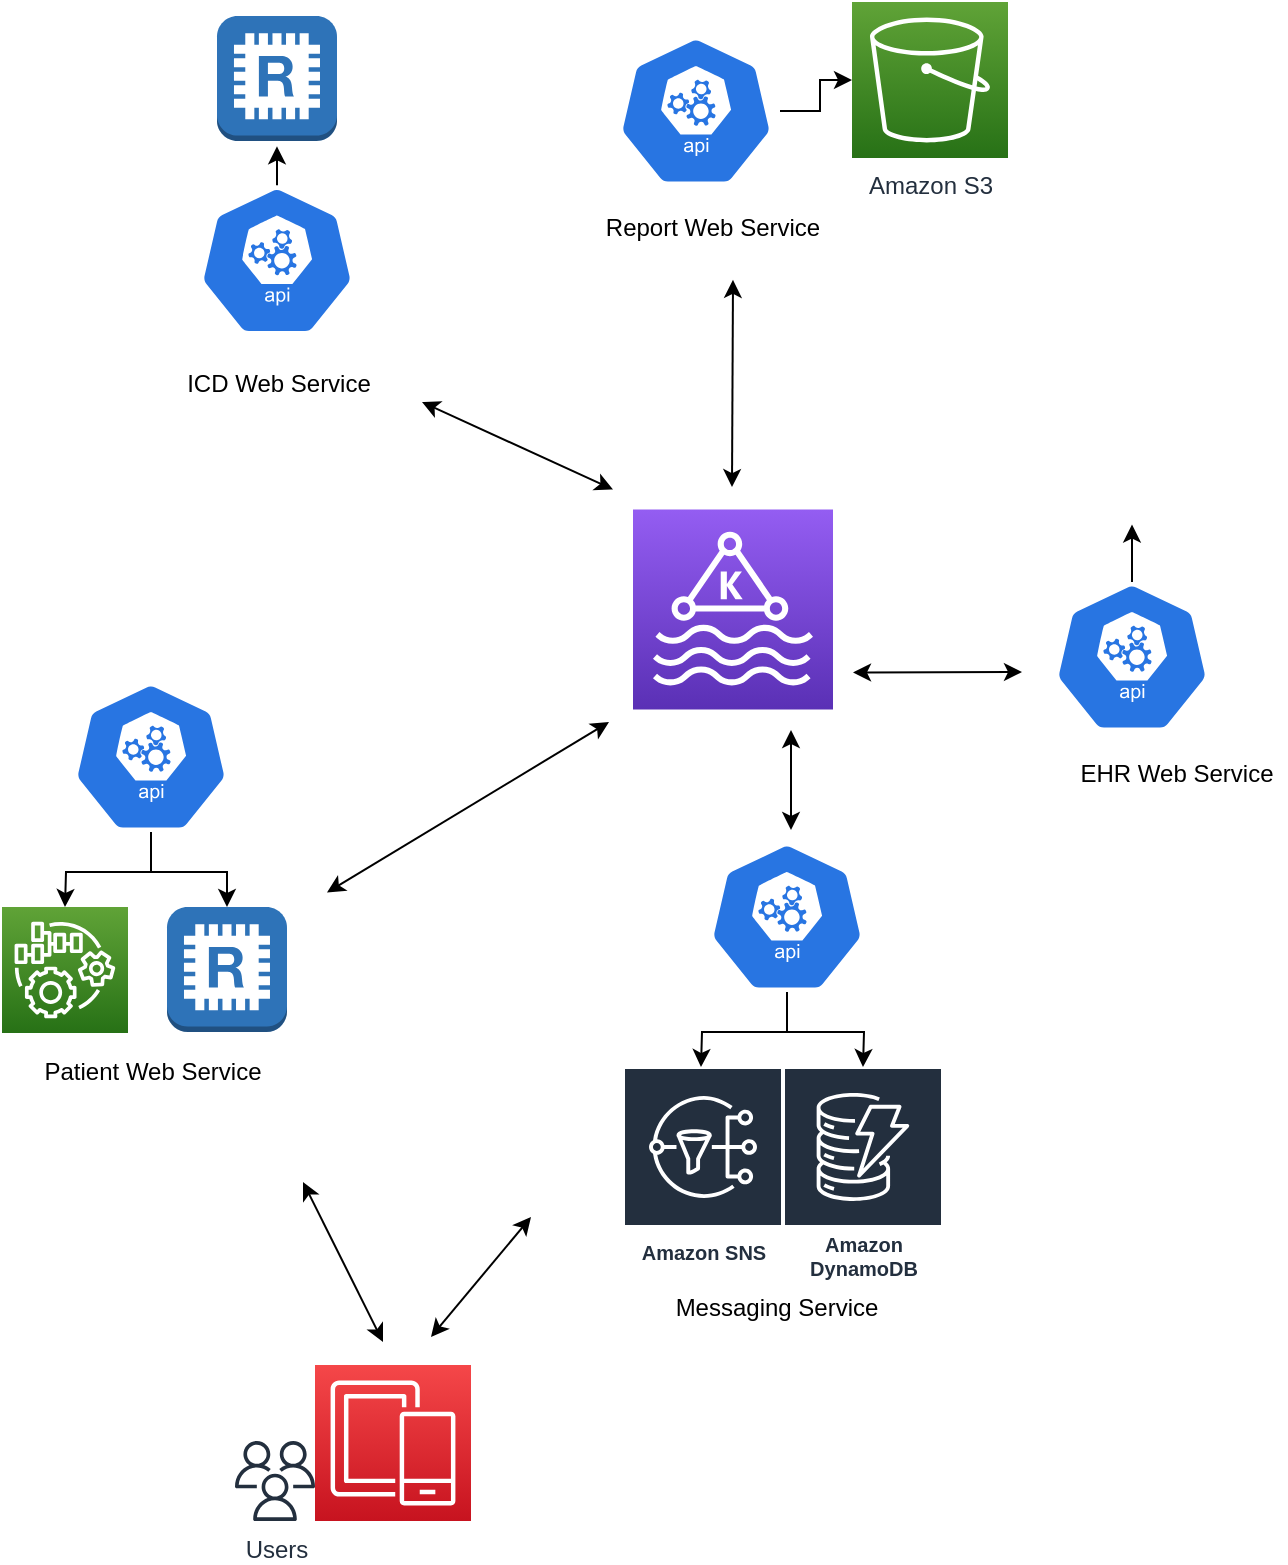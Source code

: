 <mxfile version="14.9.9" type="device"><diagram id="JgwUNMkJt02Zb5lCjaOA" name="Page-1"><mxGraphModel dx="1292" dy="1043" grid="1" gridSize="10" guides="1" tooltips="1" connect="1" arrows="1" fold="1" page="1" pageScale="1" pageWidth="850" pageHeight="1100" math="0" shadow="0"><root><mxCell id="0"/><mxCell id="1" parent="0"/><mxCell id="MmjIHwHUFs-iQrJ-emsf-2" value="Amazon S3" style="outlineConnect=0;fontColor=#232F3E;gradientColor=#60A337;gradientDirection=north;fillColor=#277116;strokeColor=#ffffff;dashed=0;verticalLabelPosition=bottom;verticalAlign=top;align=center;html=1;fontSize=12;fontStyle=0;aspect=fixed;shape=mxgraph.aws4.resourceIcon;resIcon=mxgraph.aws4.s3;labelBackgroundColor=none;" vertex="1" parent="1"><mxGeometry x="555" y="120" width="78" height="78" as="geometry"/></mxCell><mxCell id="MmjIHwHUFs-iQrJ-emsf-3" value="Users&lt;br&gt;" style="outlineConnect=0;fontColor=#232F3E;gradientColor=none;fillColor=#232F3E;strokeColor=none;dashed=0;verticalLabelPosition=bottom;verticalAlign=top;align=center;html=1;fontSize=12;fontStyle=0;aspect=fixed;pointerEvents=1;shape=mxgraph.aws4.users;labelBackgroundColor=none;" vertex="1" parent="1"><mxGeometry x="246.5" y="839.5" width="40" height="40" as="geometry"/></mxCell><mxCell id="MmjIHwHUFs-iQrJ-emsf-4" value="" style="points=[[0,0,0],[0.25,0,0],[0.5,0,0],[0.75,0,0],[1,0,0],[0,1,0],[0.25,1,0],[0.5,1,0],[0.75,1,0],[1,1,0],[0,0.25,0],[0,0.5,0],[0,0.75,0],[1,0.25,0],[1,0.5,0],[1,0.75,0]];outlineConnect=0;fontColor=#232F3E;gradientColor=#945DF2;gradientDirection=north;fillColor=#5A30B5;strokeColor=#ffffff;dashed=0;verticalLabelPosition=bottom;verticalAlign=top;align=center;html=1;fontSize=12;fontStyle=0;aspect=fixed;shape=mxgraph.aws4.resourceIcon;resIcon=mxgraph.aws4.managed_streaming_for_kafka;" vertex="1" parent="1"><mxGeometry x="445.5" y="373.75" width="100" height="100" as="geometry"/></mxCell><mxCell id="MmjIHwHUFs-iQrJ-emsf-5" value="Amazon SNS" style="outlineConnect=0;fontColor=#232F3E;gradientColor=none;strokeColor=#ffffff;fillColor=#232F3E;dashed=0;verticalLabelPosition=middle;verticalAlign=bottom;align=center;html=1;whiteSpace=wrap;fontSize=10;fontStyle=1;spacing=3;shape=mxgraph.aws4.productIcon;prIcon=mxgraph.aws4.sns;" vertex="1" parent="1"><mxGeometry x="440.5" y="652.5" width="80" height="102.5" as="geometry"/></mxCell><mxCell id="MmjIHwHUFs-iQrJ-emsf-13" style="edgeStyle=orthogonalEdgeStyle;rounded=0;orthogonalLoop=1;jettySize=auto;html=1;exitX=0.5;exitY=1;exitDx=0;exitDy=0;exitPerimeter=0;entryX=0.5;entryY=0;entryDx=0;entryDy=0;entryPerimeter=0;" edge="1" parent="1" source="MmjIHwHUFs-iQrJ-emsf-15"><mxGeometry relative="1" as="geometry"><mxPoint x="479.5" y="652.5" as="targetPoint"/></mxGeometry></mxCell><mxCell id="MmjIHwHUFs-iQrJ-emsf-14" style="edgeStyle=orthogonalEdgeStyle;rounded=0;orthogonalLoop=1;jettySize=auto;html=1;" edge="1" parent="1" source="MmjIHwHUFs-iQrJ-emsf-15"><mxGeometry relative="1" as="geometry"><mxPoint x="560.5" y="652.5" as="targetPoint"/></mxGeometry></mxCell><mxCell id="MmjIHwHUFs-iQrJ-emsf-15" value="" style="html=1;dashed=0;whitespace=wrap;fillColor=#2875E2;strokeColor=#ffffff;points=[[0.005,0.63,0],[0.1,0.2,0],[0.9,0.2,0],[0.5,0,0],[0.995,0.63,0],[0.72,0.99,0],[0.5,1,0],[0.28,0.99,0]];shape=mxgraph.kubernetes.icon;prIcon=api" vertex="1" parent="1"><mxGeometry x="480.5" y="540" width="84" height="75" as="geometry"/></mxCell><mxCell id="MmjIHwHUFs-iQrJ-emsf-16" value="Messaging Service" style="text;html=1;resizable=0;autosize=1;align=center;verticalAlign=middle;points=[];fillColor=none;strokeColor=none;rounded=0;" vertex="1" parent="1"><mxGeometry x="456.5" y="762.5" width="120" height="20" as="geometry"/></mxCell><mxCell id="MmjIHwHUFs-iQrJ-emsf-17" value="Amazon DynamoDB" style="outlineConnect=0;fontColor=#232F3E;gradientColor=none;strokeColor=#ffffff;fillColor=#232F3E;dashed=0;verticalLabelPosition=middle;verticalAlign=bottom;align=center;html=1;whiteSpace=wrap;fontSize=10;fontStyle=1;spacing=3;shape=mxgraph.aws4.productIcon;prIcon=mxgraph.aws4.dynamodb;" vertex="1" parent="1"><mxGeometry x="520.5" y="652.5" width="80" height="110" as="geometry"/></mxCell><mxCell id="MmjIHwHUFs-iQrJ-emsf-18" value="" style="points=[[0,0,0],[0.25,0,0],[0.5,0,0],[0.75,0,0],[1,0,0],[0,1,0],[0.25,1,0],[0.5,1,0],[0.75,1,0],[1,1,0],[0,0.25,0],[0,0.5,0],[0,0.75,0],[1,0.25,0],[1,0.5,0],[1,0.75,0]];outlineConnect=0;fontColor=#232F3E;gradientColor=#F54749;gradientDirection=north;fillColor=#C7131F;strokeColor=#ffffff;dashed=0;verticalLabelPosition=bottom;verticalAlign=top;align=center;html=1;fontSize=12;fontStyle=0;aspect=fixed;shape=mxgraph.aws4.resourceIcon;resIcon=mxgraph.aws4.mobile;" vertex="1" parent="1"><mxGeometry x="286.5" y="801.5" width="78" height="78" as="geometry"/></mxCell><mxCell id="MmjIHwHUFs-iQrJ-emsf-19" style="edgeStyle=orthogonalEdgeStyle;rounded=0;orthogonalLoop=1;jettySize=auto;html=1;exitX=0.5;exitY=1;exitDx=0;exitDy=0;exitPerimeter=0;entryX=0.5;entryY=0;entryDx=0;entryDy=0;entryPerimeter=0;" edge="1" parent="1" source="MmjIHwHUFs-iQrJ-emsf-21"><mxGeometry relative="1" as="geometry"><mxPoint x="161.5" y="572.5" as="targetPoint"/></mxGeometry></mxCell><mxCell id="MmjIHwHUFs-iQrJ-emsf-20" style="edgeStyle=orthogonalEdgeStyle;rounded=0;orthogonalLoop=1;jettySize=auto;html=1;" edge="1" parent="1" source="MmjIHwHUFs-iQrJ-emsf-21" target="MmjIHwHUFs-iQrJ-emsf-22"><mxGeometry relative="1" as="geometry"/></mxCell><mxCell id="MmjIHwHUFs-iQrJ-emsf-21" value="" style="html=1;dashed=0;whitespace=wrap;fillColor=#2875E2;strokeColor=#ffffff;points=[[0.005,0.63,0],[0.1,0.2,0],[0.9,0.2,0],[0.5,0,0],[0.995,0.63,0],[0.72,0.99,0],[0.5,1,0],[0.28,0.99,0]];shape=mxgraph.kubernetes.icon;prIcon=api" vertex="1" parent="1"><mxGeometry x="162.5" y="460" width="84" height="75" as="geometry"/></mxCell><mxCell id="MmjIHwHUFs-iQrJ-emsf-22" value="" style="outlineConnect=0;dashed=0;verticalLabelPosition=bottom;verticalAlign=top;align=center;html=1;shape=mxgraph.aws3.redis;fillColor=#2E73B8;gradientColor=none;" vertex="1" parent="1"><mxGeometry x="212.5" y="572.5" width="60" height="62.5" as="geometry"/></mxCell><mxCell id="MmjIHwHUFs-iQrJ-emsf-23" value="Patient Web Service" style="text;html=1;resizable=0;autosize=1;align=center;verticalAlign=middle;points=[];fillColor=none;strokeColor=none;rounded=0;" vertex="1" parent="1"><mxGeometry x="144.5" y="645" width="120" height="20" as="geometry"/></mxCell><mxCell id="MmjIHwHUFs-iQrJ-emsf-25" style="edgeStyle=orthogonalEdgeStyle;rounded=0;orthogonalLoop=1;jettySize=auto;html=1;exitX=0.5;exitY=0;exitDx=0;exitDy=0;exitPerimeter=0;entryX=0.5;entryY=0.975;entryDx=0;entryDy=0;entryPerimeter=0;" edge="1" parent="1" source="MmjIHwHUFs-iQrJ-emsf-26"><mxGeometry relative="1" as="geometry"><mxPoint x="267.5" y="192.188" as="targetPoint"/></mxGeometry></mxCell><mxCell id="MmjIHwHUFs-iQrJ-emsf-26" value="" style="html=1;dashed=0;whitespace=wrap;fillColor=#2875E2;strokeColor=#ffffff;points=[[0.005,0.63,0],[0.1,0.2,0],[0.9,0.2,0],[0.5,0,0],[0.995,0.63,0],[0.72,0.99,0],[0.5,1,0],[0.28,0.99,0]];shape=mxgraph.kubernetes.icon;prIcon=api" vertex="1" parent="1"><mxGeometry x="225.5" y="211.75" width="84" height="75" as="geometry"/></mxCell><mxCell id="MmjIHwHUFs-iQrJ-emsf-27" value="ICD Web Service" style="text;html=1;resizable=0;autosize=1;align=center;verticalAlign=middle;points=[];fillColor=none;strokeColor=none;rounded=0;" vertex="1" parent="1"><mxGeometry x="212.5" y="300.75" width="110" height="20" as="geometry"/></mxCell><mxCell id="MmjIHwHUFs-iQrJ-emsf-34" value="" style="endArrow=classic;startArrow=classic;html=1;" edge="1" parent="1"><mxGeometry width="50" height="50" relative="1" as="geometry"><mxPoint x="292.5" y="565.25" as="sourcePoint"/><mxPoint x="433.5" y="480" as="targetPoint"/></mxGeometry></mxCell><mxCell id="MmjIHwHUFs-iQrJ-emsf-35" value="" style="endArrow=classic;startArrow=classic;html=1;" edge="1" parent="1"><mxGeometry width="50" height="50" relative="1" as="geometry"><mxPoint x="524.5" y="534" as="sourcePoint"/><mxPoint x="524.5" y="484" as="targetPoint"/><Array as="points"/></mxGeometry></mxCell><mxCell id="MmjIHwHUFs-iQrJ-emsf-36" value="" style="endArrow=classic;startArrow=classic;html=1;" edge="1" parent="1"><mxGeometry width="50" height="50" relative="1" as="geometry"><mxPoint x="340" y="320" as="sourcePoint"/><mxPoint x="435.5" y="363.75" as="targetPoint"/></mxGeometry></mxCell><mxCell id="MmjIHwHUFs-iQrJ-emsf-37" value="" style="endArrow=classic;startArrow=classic;html=1;" edge="1" parent="1"><mxGeometry width="50" height="50" relative="1" as="geometry"><mxPoint x="320.5" y="790" as="sourcePoint"/><mxPoint x="280.5" y="710" as="targetPoint"/></mxGeometry></mxCell><mxCell id="MmjIHwHUFs-iQrJ-emsf-38" value="" style="endArrow=classic;startArrow=classic;html=1;" edge="1" parent="1"><mxGeometry width="50" height="50" relative="1" as="geometry"><mxPoint x="394.5" y="727.5" as="sourcePoint"/><mxPoint x="344.5" y="787.5" as="targetPoint"/></mxGeometry></mxCell><mxCell id="MmjIHwHUFs-iQrJ-emsf-43" style="edgeStyle=orthogonalEdgeStyle;rounded=0;orthogonalLoop=1;jettySize=auto;html=1;" edge="1" parent="1" source="MmjIHwHUFs-iQrJ-emsf-44" target="MmjIHwHUFs-iQrJ-emsf-2"><mxGeometry relative="1" as="geometry"/></mxCell><mxCell id="MmjIHwHUFs-iQrJ-emsf-44" value="" style="html=1;dashed=0;whitespace=wrap;fillColor=#2875E2;strokeColor=#ffffff;points=[[0.005,0.63,0],[0.1,0.2,0],[0.9,0.2,0],[0.5,0,0],[0.995,0.63,0],[0.72,0.99,0],[0.5,1,0],[0.28,0.99,0]];shape=mxgraph.kubernetes.icon;prIcon=api" vertex="1" parent="1"><mxGeometry x="435" y="137" width="84" height="75" as="geometry"/></mxCell><mxCell id="MmjIHwHUFs-iQrJ-emsf-45" value="Report Web Service" style="text;html=1;resizable=0;autosize=1;align=center;verticalAlign=middle;points=[];fillColor=none;strokeColor=none;rounded=0;" vertex="1" parent="1"><mxGeometry x="425" y="222.5" width="120" height="20" as="geometry"/></mxCell><mxCell id="MmjIHwHUFs-iQrJ-emsf-46" value="" style="endArrow=classic;startArrow=classic;html=1;" edge="1" parent="1"><mxGeometry width="50" height="50" relative="1" as="geometry"><mxPoint x="495.5" y="258.93" as="sourcePoint"/><mxPoint x="495" y="362.56" as="targetPoint"/></mxGeometry></mxCell><mxCell id="MmjIHwHUFs-iQrJ-emsf-52" style="edgeStyle=orthogonalEdgeStyle;rounded=0;orthogonalLoop=1;jettySize=auto;html=1;" edge="1" parent="1" source="MmjIHwHUFs-iQrJ-emsf-53"><mxGeometry relative="1" as="geometry"><mxPoint x="695" y="381.25" as="targetPoint"/></mxGeometry></mxCell><mxCell id="MmjIHwHUFs-iQrJ-emsf-53" value="" style="html=1;dashed=0;whitespace=wrap;fillColor=#2875E2;strokeColor=#ffffff;points=[[0.005,0.63,0],[0.1,0.2,0],[0.9,0.2,0],[0.5,0,0],[0.995,0.63,0],[0.72,0.99,0],[0.5,1,0],[0.28,0.99,0]];shape=mxgraph.kubernetes.icon;prIcon=api" vertex="1" parent="1"><mxGeometry x="650" y="410" width="90" height="75" as="geometry"/></mxCell><mxCell id="MmjIHwHUFs-iQrJ-emsf-54" value="EHR Web Service" style="text;html=1;resizable=0;autosize=1;align=center;verticalAlign=middle;points=[];fillColor=none;strokeColor=none;rounded=0;" vertex="1" parent="1"><mxGeometry x="662" y="496.25" width="110" height="20" as="geometry"/></mxCell><mxCell id="MmjIHwHUFs-iQrJ-emsf-56" value="" style="endArrow=classic;startArrow=classic;html=1;" edge="1" parent="1"><mxGeometry width="50" height="50" relative="1" as="geometry"><mxPoint x="640" y="455" as="sourcePoint"/><mxPoint x="555.5" y="455.25" as="targetPoint"/></mxGeometry></mxCell><mxCell id="MmjIHwHUFs-iQrJ-emsf-57" value="" style="outlineConnect=0;dashed=0;verticalLabelPosition=bottom;verticalAlign=top;align=center;html=1;shape=mxgraph.aws3.redis;fillColor=#2E73B8;gradientColor=none;" vertex="1" parent="1"><mxGeometry x="237.5" y="127" width="60" height="62.5" as="geometry"/></mxCell><mxCell id="MmjIHwHUFs-iQrJ-emsf-59" value="" style="points=[[0,0,0],[0.25,0,0],[0.5,0,0],[0.75,0,0],[1,0,0],[0,1,0],[0.25,1,0],[0.5,1,0],[0.75,1,0],[1,1,0],[0,0.25,0],[0,0.5,0],[0,0.75,0],[1,0.25,0],[1,0.5,0],[1,0.75,0]];outlineConnect=0;fontColor=#232F3E;gradientColor=#60A337;gradientDirection=north;fillColor=#277116;strokeColor=#ffffff;dashed=0;verticalLabelPosition=bottom;verticalAlign=top;align=center;html=1;fontSize=12;fontStyle=0;aspect=fixed;shape=mxgraph.aws4.resourceIcon;resIcon=mxgraph.aws4.iot_things_graph;" vertex="1" parent="1"><mxGeometry x="130" y="572.5" width="63" height="63" as="geometry"/></mxCell><mxCell id="MmjIHwHUFs-iQrJ-emsf-61" value="" style="shape=image;html=1;verticalAlign=top;verticalLabelPosition=bottom;labelBackgroundColor=#ffffff;imageAspect=0;aspect=fixed;image=https://cdn4.iconfinder.com/data/icons/imod/128/Harware/iDatabase.png" vertex="1" parent="1"><mxGeometry x="655" y="300" width="80" height="80" as="geometry"/></mxCell></root></mxGraphModel></diagram></mxfile>